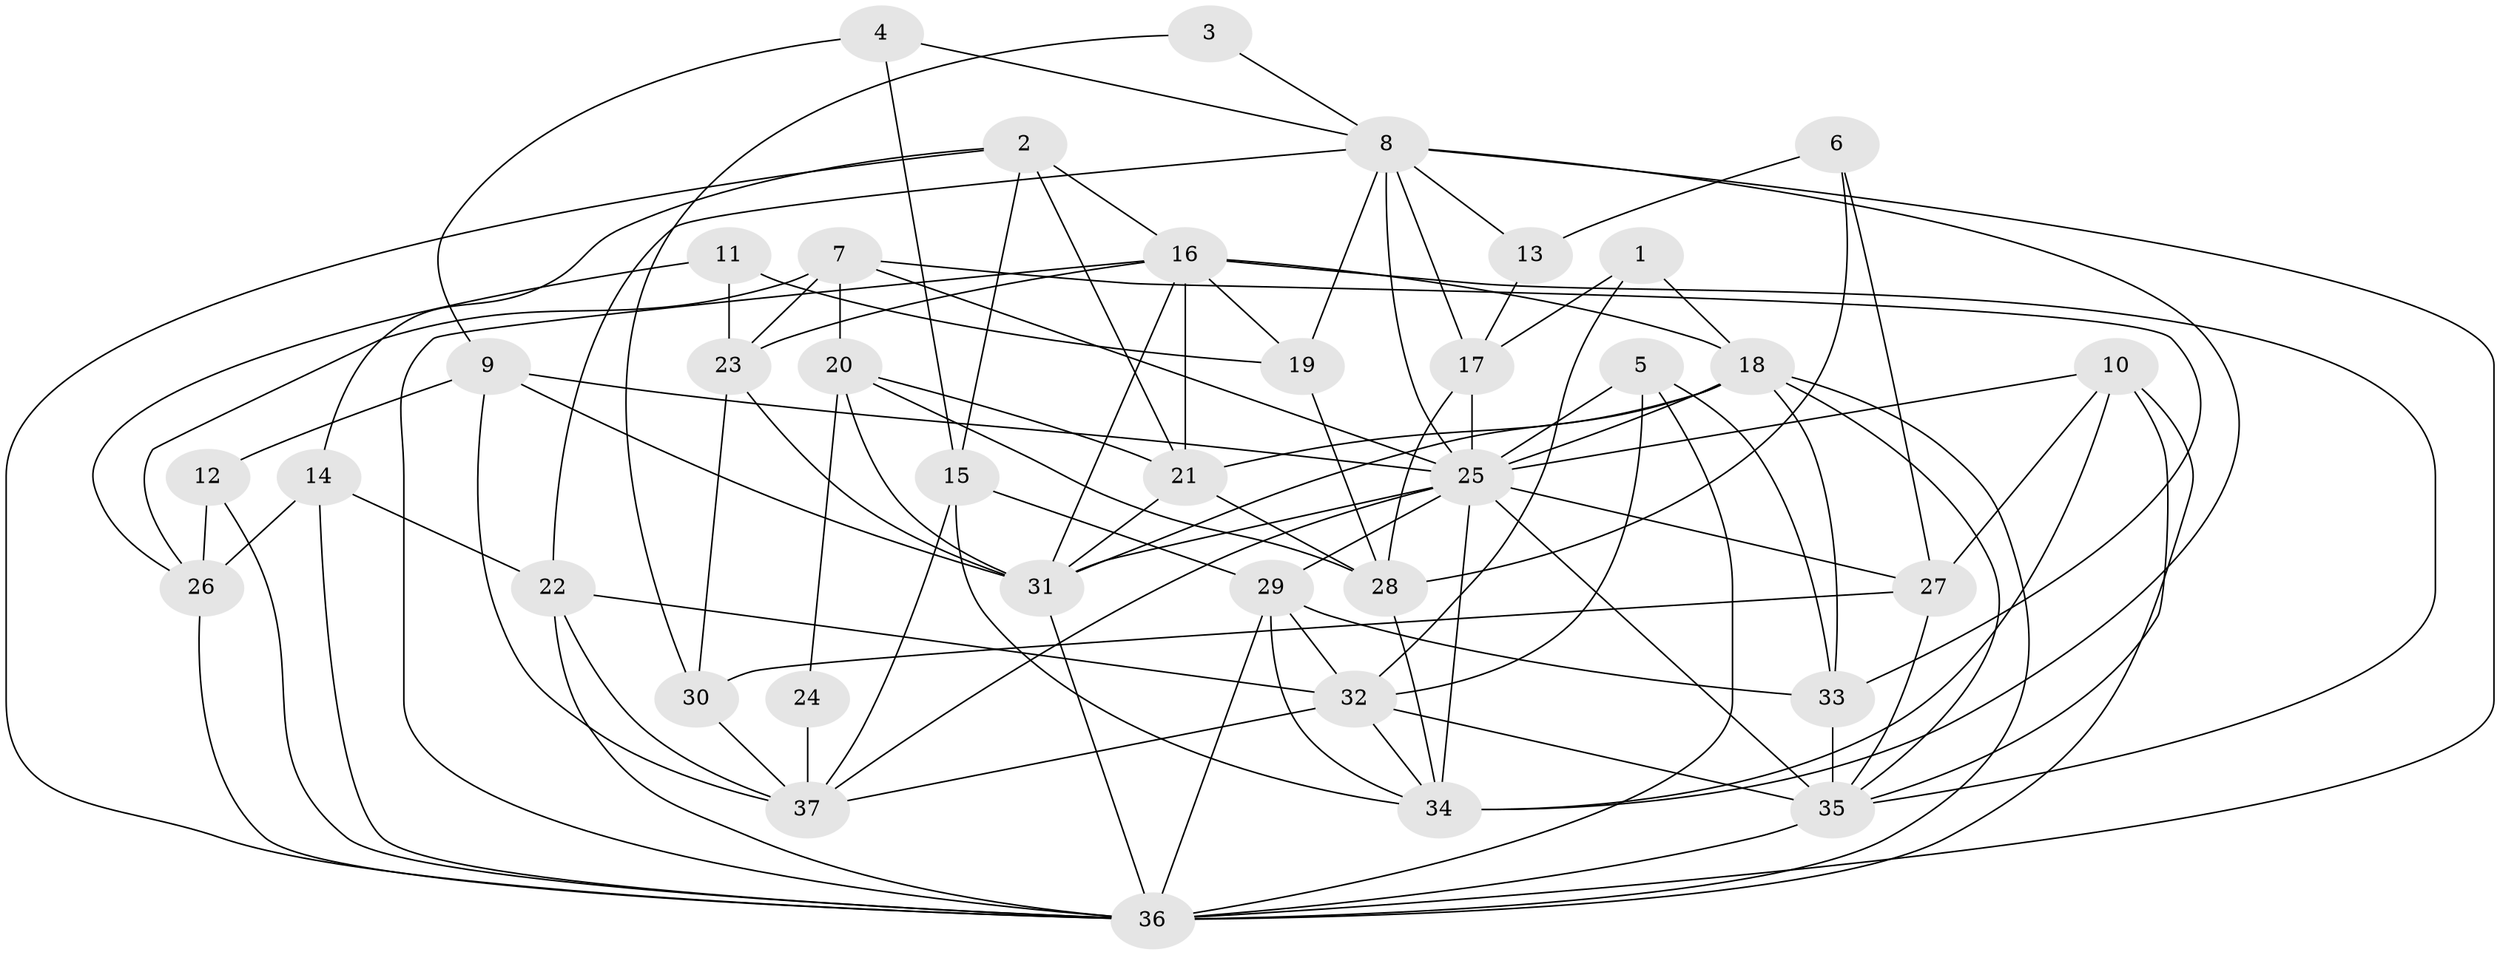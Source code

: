 // original degree distribution, {4: 0.3150684931506849, 3: 0.2465753424657534, 5: 0.1506849315068493, 2: 0.136986301369863, 7: 0.0410958904109589, 6: 0.0958904109589041, 8: 0.0136986301369863}
// Generated by graph-tools (version 1.1) at 2025/50/03/09/25 03:50:12]
// undirected, 37 vertices, 102 edges
graph export_dot {
graph [start="1"]
  node [color=gray90,style=filled];
  1;
  2;
  3;
  4;
  5;
  6;
  7;
  8;
  9;
  10;
  11;
  12;
  13;
  14;
  15;
  16;
  17;
  18;
  19;
  20;
  21;
  22;
  23;
  24;
  25;
  26;
  27;
  28;
  29;
  30;
  31;
  32;
  33;
  34;
  35;
  36;
  37;
  1 -- 17 [weight=1.0];
  1 -- 18 [weight=1.0];
  1 -- 32 [weight=1.0];
  2 -- 14 [weight=1.0];
  2 -- 15 [weight=1.0];
  2 -- 16 [weight=1.0];
  2 -- 21 [weight=1.0];
  2 -- 36 [weight=1.0];
  3 -- 8 [weight=1.0];
  3 -- 30 [weight=1.0];
  4 -- 8 [weight=1.0];
  4 -- 9 [weight=1.0];
  4 -- 15 [weight=1.0];
  5 -- 25 [weight=1.0];
  5 -- 32 [weight=1.0];
  5 -- 33 [weight=1.0];
  5 -- 36 [weight=1.0];
  6 -- 13 [weight=1.0];
  6 -- 27 [weight=1.0];
  6 -- 28 [weight=1.0];
  7 -- 20 [weight=1.0];
  7 -- 23 [weight=1.0];
  7 -- 25 [weight=1.0];
  7 -- 26 [weight=1.0];
  7 -- 33 [weight=1.0];
  8 -- 13 [weight=1.0];
  8 -- 17 [weight=1.0];
  8 -- 19 [weight=1.0];
  8 -- 22 [weight=1.0];
  8 -- 25 [weight=1.0];
  8 -- 34 [weight=1.0];
  8 -- 36 [weight=1.0];
  9 -- 12 [weight=1.0];
  9 -- 25 [weight=1.0];
  9 -- 31 [weight=1.0];
  9 -- 37 [weight=1.0];
  10 -- 25 [weight=1.0];
  10 -- 27 [weight=1.0];
  10 -- 34 [weight=1.0];
  10 -- 35 [weight=1.0];
  10 -- 36 [weight=1.0];
  11 -- 19 [weight=1.0];
  11 -- 23 [weight=1.0];
  11 -- 26 [weight=1.0];
  12 -- 26 [weight=1.0];
  12 -- 36 [weight=1.0];
  13 -- 17 [weight=1.0];
  14 -- 22 [weight=1.0];
  14 -- 26 [weight=1.0];
  14 -- 36 [weight=1.0];
  15 -- 29 [weight=1.0];
  15 -- 34 [weight=1.0];
  15 -- 37 [weight=1.0];
  16 -- 18 [weight=1.0];
  16 -- 19 [weight=1.0];
  16 -- 21 [weight=1.0];
  16 -- 23 [weight=1.0];
  16 -- 31 [weight=1.0];
  16 -- 35 [weight=1.0];
  16 -- 36 [weight=1.0];
  17 -- 25 [weight=1.0];
  17 -- 28 [weight=1.0];
  18 -- 21 [weight=1.0];
  18 -- 25 [weight=1.0];
  18 -- 31 [weight=1.0];
  18 -- 33 [weight=1.0];
  18 -- 35 [weight=1.0];
  18 -- 36 [weight=1.0];
  19 -- 28 [weight=1.0];
  20 -- 21 [weight=1.0];
  20 -- 24 [weight=1.0];
  20 -- 28 [weight=1.0];
  20 -- 31 [weight=1.0];
  21 -- 28 [weight=1.0];
  21 -- 31 [weight=1.0];
  22 -- 32 [weight=1.0];
  22 -- 36 [weight=1.0];
  22 -- 37 [weight=1.0];
  23 -- 30 [weight=1.0];
  23 -- 31 [weight=1.0];
  24 -- 37 [weight=1.0];
  25 -- 27 [weight=1.0];
  25 -- 29 [weight=1.0];
  25 -- 31 [weight=1.0];
  25 -- 34 [weight=1.0];
  25 -- 35 [weight=3.0];
  25 -- 37 [weight=1.0];
  26 -- 36 [weight=1.0];
  27 -- 30 [weight=1.0];
  27 -- 35 [weight=2.0];
  28 -- 34 [weight=1.0];
  29 -- 32 [weight=1.0];
  29 -- 33 [weight=1.0];
  29 -- 34 [weight=1.0];
  29 -- 36 [weight=1.0];
  30 -- 37 [weight=1.0];
  31 -- 36 [weight=1.0];
  32 -- 34 [weight=1.0];
  32 -- 35 [weight=1.0];
  32 -- 37 [weight=1.0];
  33 -- 35 [weight=1.0];
  35 -- 36 [weight=1.0];
}
